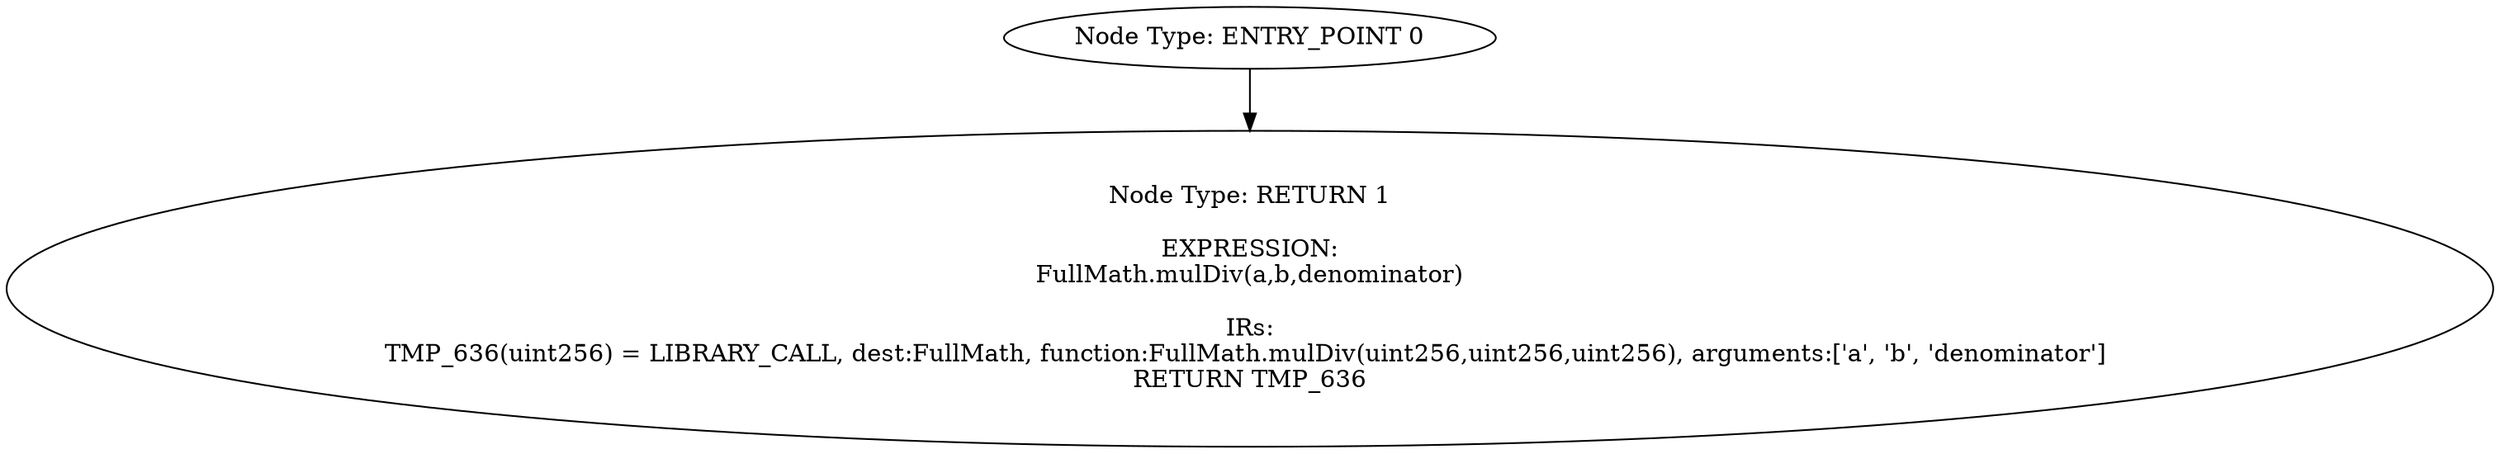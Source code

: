 digraph{
0[label="Node Type: ENTRY_POINT 0
"];
0->1;
1[label="Node Type: RETURN 1

EXPRESSION:
FullMath.mulDiv(a,b,denominator)

IRs:
TMP_636(uint256) = LIBRARY_CALL, dest:FullMath, function:FullMath.mulDiv(uint256,uint256,uint256), arguments:['a', 'b', 'denominator'] 
RETURN TMP_636"];
}

